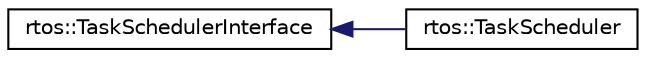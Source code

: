 digraph "Graphical Class Hierarchy"
{
  edge [fontname="Helvetica",fontsize="10",labelfontname="Helvetica",labelfontsize="10"];
  node [fontname="Helvetica",fontsize="10",shape=record];
  rankdir="LR";
  Node1 [label="rtos::TaskSchedulerInterface",height=0.2,width=0.4,color="black", fillcolor="white", style="filled",URL="$da/df5/classrtos_1_1TaskSchedulerInterface.html"];
  Node1 -> Node2 [dir="back",color="midnightblue",fontsize="10",style="solid",fontname="Helvetica"];
  Node2 [label="rtos::TaskScheduler",height=0.2,width=0.4,color="black", fillcolor="white", style="filled",URL="$de/ddd/classrtos_1_1TaskScheduler.html"];
}
